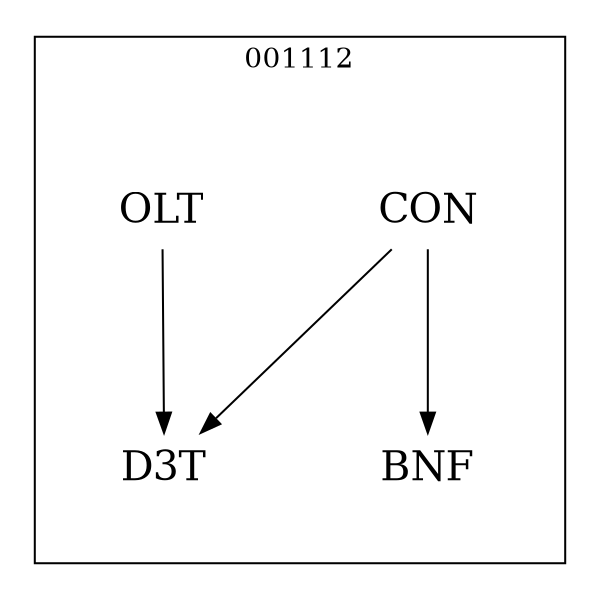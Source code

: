 strict digraph DAGS {
	size = "4,4!" ; ratio ="fill"; subgraph cluster_0{
			labeldoc = "t";
			label = "001112";node	[label= CON, shape = plaintext, fontsize=20] CON;node	[label= BNF, shape = plaintext, fontsize=20] BNF;node	[label= D3T, shape = plaintext, fontsize=20] D3T;node	[label= OLT, shape = plaintext, fontsize=20] OLT;
CON->BNF;
CON->D3T;
OLT->D3T;
	}}